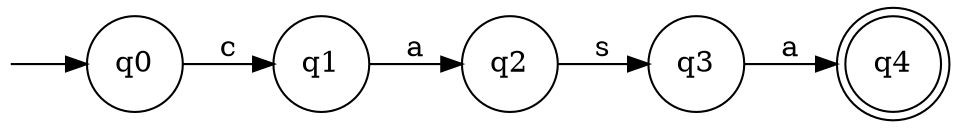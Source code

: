 strict digraph {
 rankdir=LR;

node [shape = none, label = "", width = 0, height = 0]; qd;
node [label="\N", width = 0.5, height = 0.5];
node [shape = doublecircle]; 
q4;

node [shape = circle];
qd -> q0
q2 -> q3[label="s"]
q3 -> q4[label="a"]
q0 -> q1[label="c"]
q1 -> q2[label="a"]
}
